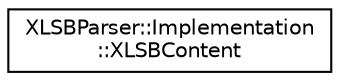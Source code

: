 digraph "类继承关系图"
{
  edge [fontname="Helvetica",fontsize="10",labelfontname="Helvetica",labelfontsize="10"];
  node [fontname="Helvetica",fontsize="10",shape=record];
  rankdir="LR";
  Node0 [label="XLSBParser::Implementation\l::XLSBContent",height=0.2,width=0.4,color="black", fillcolor="white", style="filled",URL="$struct_x_l_s_b_parser_1_1_implementation_1_1_x_l_s_b_content.html"];
}
